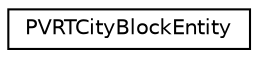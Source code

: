 digraph "Graphical Class Hierarchy"
{
  edge [fontname="Helvetica",fontsize="10",labelfontname="Helvetica",labelfontsize="10"];
  node [fontname="Helvetica",fontsize="10",shape=record];
  rankdir="LR";
  Node1 [label="PVRTCityBlockEntity",height=0.2,width=0.4,color="black", fillcolor="white", style="filled",URL="$struct_p_v_r_t_city_block_entity.html"];
}
